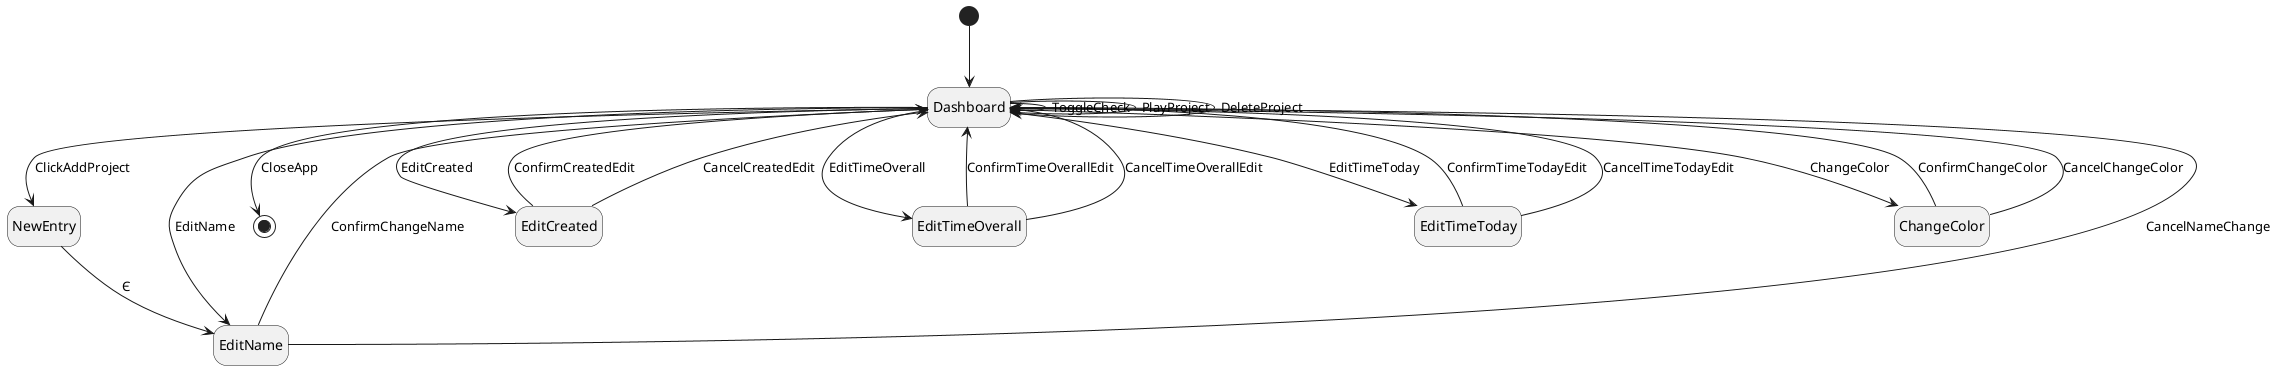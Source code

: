 @startuml
hide empty description

[*] --> Dashboard

Dashboard --> NewEntry : ClickAddProject
Dashboard --> EditName : EditName
Dashboard --> EditCreated : EditCreated
Dashboard --> EditTimeOverall : EditTimeOverall
Dashboard --> EditTimeToday : EditTimeToday
Dashboard --> ChangeColor : ChangeColor
Dashboard --> Dashboard : ToggleCheck
Dashboard --> Dashboard : PlayProject
Dashboard --> Dashboard : DeleteProject
Dashboard --> [*] : CloseApp

NewEntry --> EditName : Є

EditName --> Dashboard : ConfirmChangeName
EditName --> Dashboard : CancelNameChange

EditCreated --> Dashboard : ConfirmCreatedEdit
EditCreated --> Dashboard : CancelCreatedEdit

EditTimeOverall --> Dashboard : ConfirmTimeOverallEdit
EditTimeOverall --> Dashboard : CancelTimeOverallEdit

EditTimeToday --> Dashboard : ConfirmTimeTodayEdit
EditTimeToday --> Dashboard : CancelTimeTodayEdit

ChangeColor --> Dashboard : ConfirmChangeColor
ChangeColor --> Dashboard : CancelChangeColor

@enduml
